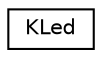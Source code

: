 digraph "Graphical Class Hierarchy"
{
  edge [fontname="Helvetica",fontsize="10",labelfontname="Helvetica",labelfontsize="10"];
  node [fontname="Helvetica",fontsize="10",shape=record];
  rankdir="LR";
  Node0 [label="KLed",height=0.2,width=0.4,color="black", fillcolor="white", style="filled",URL="$classKLed.html",tooltip="An LED widget. "];
}

